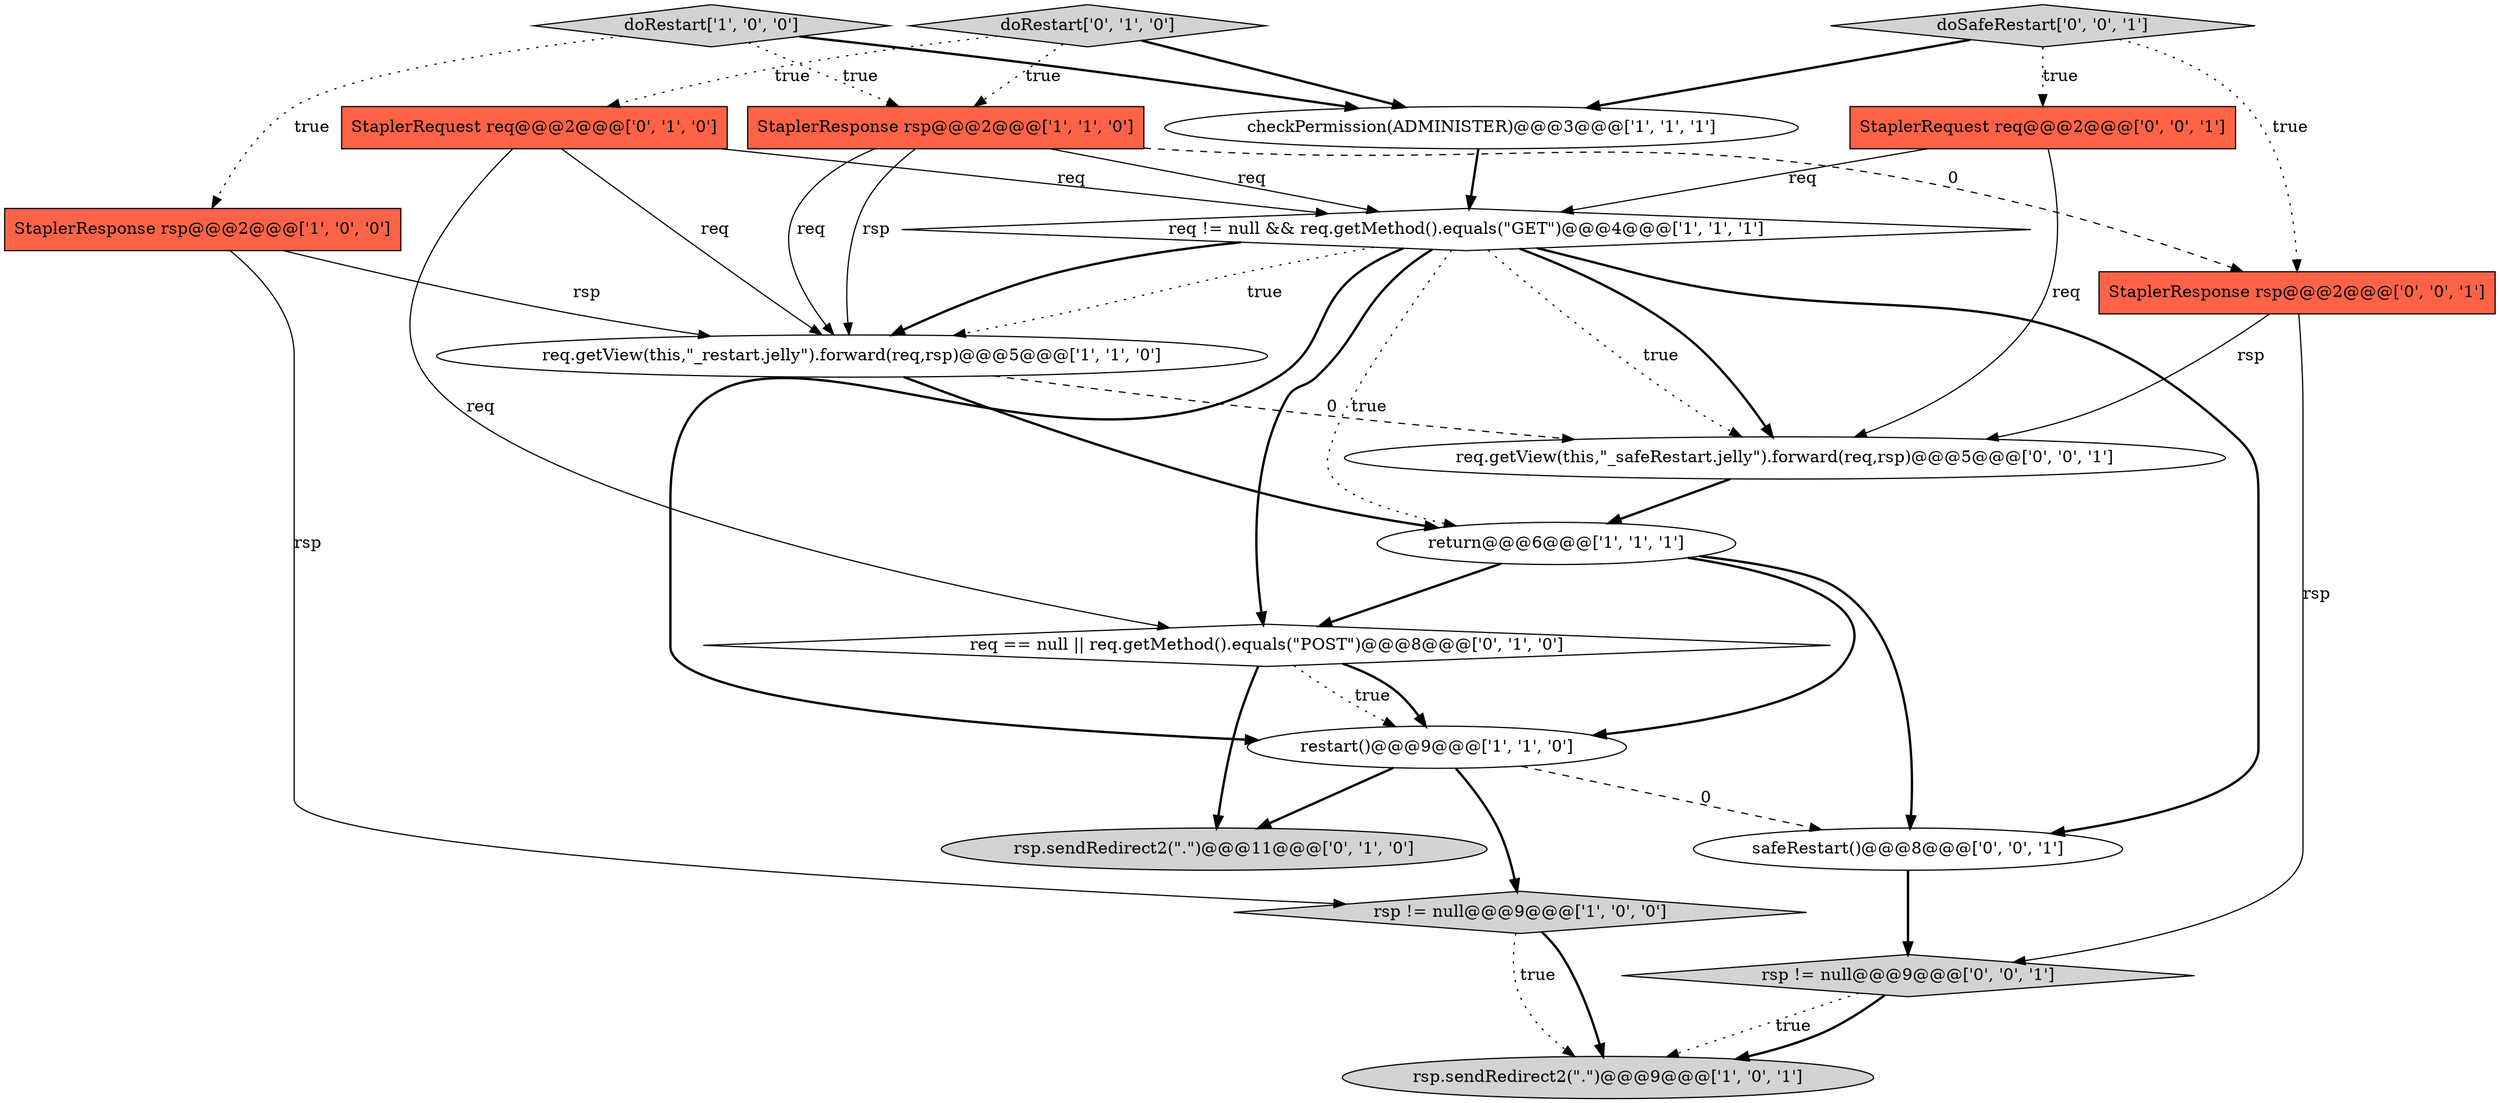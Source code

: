 digraph {
12 [style = filled, label = "req == null || req.getMethod().equals(\"POST\")@@@8@@@['0', '1', '0']", fillcolor = white, shape = diamond image = "AAA1AAABBB2BBB"];
13 [style = filled, label = "rsp.sendRedirect2(\".\")@@@11@@@['0', '1', '0']", fillcolor = lightgray, shape = ellipse image = "AAA1AAABBB2BBB"];
19 [style = filled, label = "rsp != null@@@9@@@['0', '0', '1']", fillcolor = lightgray, shape = diamond image = "AAA0AAABBB3BBB"];
8 [style = filled, label = "checkPermission(ADMINISTER)@@@3@@@['1', '1', '1']", fillcolor = white, shape = ellipse image = "AAA0AAABBB1BBB"];
7 [style = filled, label = "rsp.sendRedirect2(\".\")@@@9@@@['1', '0', '1']", fillcolor = lightgray, shape = ellipse image = "AAA0AAABBB1BBB"];
1 [style = filled, label = "doRestart['1', '0', '0']", fillcolor = lightgray, shape = diamond image = "AAA0AAABBB1BBB"];
5 [style = filled, label = "req != null && req.getMethod().equals(\"GET\")@@@4@@@['1', '1', '1']", fillcolor = white, shape = diamond image = "AAA0AAABBB1BBB"];
6 [style = filled, label = "restart()@@@9@@@['1', '1', '0']", fillcolor = white, shape = ellipse image = "AAA0AAABBB1BBB"];
15 [style = filled, label = "StaplerRequest req@@@2@@@['0', '0', '1']", fillcolor = tomato, shape = box image = "AAA0AAABBB3BBB"];
2 [style = filled, label = "rsp != null@@@9@@@['1', '0', '0']", fillcolor = lightgray, shape = diamond image = "AAA0AAABBB1BBB"];
0 [style = filled, label = "return@@@6@@@['1', '1', '1']", fillcolor = white, shape = ellipse image = "AAA0AAABBB1BBB"];
16 [style = filled, label = "StaplerResponse rsp@@@2@@@['0', '0', '1']", fillcolor = tomato, shape = box image = "AAA0AAABBB3BBB"];
3 [style = filled, label = "StaplerResponse rsp@@@2@@@['1', '0', '0']", fillcolor = tomato, shape = box image = "AAA0AAABBB1BBB"];
17 [style = filled, label = "doSafeRestart['0', '0', '1']", fillcolor = lightgray, shape = diamond image = "AAA0AAABBB3BBB"];
11 [style = filled, label = "doRestart['0', '1', '0']", fillcolor = lightgray, shape = diamond image = "AAA0AAABBB2BBB"];
18 [style = filled, label = "safeRestart()@@@8@@@['0', '0', '1']", fillcolor = white, shape = ellipse image = "AAA0AAABBB3BBB"];
4 [style = filled, label = "StaplerResponse rsp@@@2@@@['1', '1', '0']", fillcolor = tomato, shape = box image = "AAA0AAABBB1BBB"];
10 [style = filled, label = "StaplerRequest req@@@2@@@['0', '1', '0']", fillcolor = tomato, shape = box image = "AAA0AAABBB2BBB"];
14 [style = filled, label = "req.getView(this,\"_safeRestart.jelly\").forward(req,rsp)@@@5@@@['0', '0', '1']", fillcolor = white, shape = ellipse image = "AAA0AAABBB3BBB"];
9 [style = filled, label = "req.getView(this,\"_restart.jelly\").forward(req,rsp)@@@5@@@['1', '1', '0']", fillcolor = white, shape = ellipse image = "AAA0AAABBB1BBB"];
0->6 [style = bold, label=""];
5->14 [style = dotted, label="true"];
5->0 [style = dotted, label="true"];
5->14 [style = bold, label=""];
10->9 [style = solid, label="req"];
6->18 [style = dashed, label="0"];
8->5 [style = bold, label=""];
11->10 [style = dotted, label="true"];
17->16 [style = dotted, label="true"];
15->5 [style = solid, label="req"];
2->7 [style = bold, label=""];
3->9 [style = solid, label="rsp"];
4->9 [style = solid, label="req"];
10->5 [style = solid, label="req"];
5->9 [style = dotted, label="true"];
3->2 [style = solid, label="rsp"];
1->8 [style = bold, label=""];
4->16 [style = dashed, label="0"];
6->13 [style = bold, label=""];
14->0 [style = bold, label=""];
9->0 [style = bold, label=""];
5->9 [style = bold, label=""];
19->7 [style = dotted, label="true"];
16->14 [style = solid, label="rsp"];
6->2 [style = bold, label=""];
12->13 [style = bold, label=""];
17->15 [style = dotted, label="true"];
1->3 [style = dotted, label="true"];
9->14 [style = dashed, label="0"];
15->14 [style = solid, label="req"];
0->12 [style = bold, label=""];
4->5 [style = solid, label="req"];
11->8 [style = bold, label=""];
18->19 [style = bold, label=""];
5->18 [style = bold, label=""];
17->8 [style = bold, label=""];
10->12 [style = solid, label="req"];
11->4 [style = dotted, label="true"];
5->12 [style = bold, label=""];
4->9 [style = solid, label="rsp"];
19->7 [style = bold, label=""];
12->6 [style = dotted, label="true"];
1->4 [style = dotted, label="true"];
0->18 [style = bold, label=""];
5->6 [style = bold, label=""];
12->6 [style = bold, label=""];
2->7 [style = dotted, label="true"];
16->19 [style = solid, label="rsp"];
}
